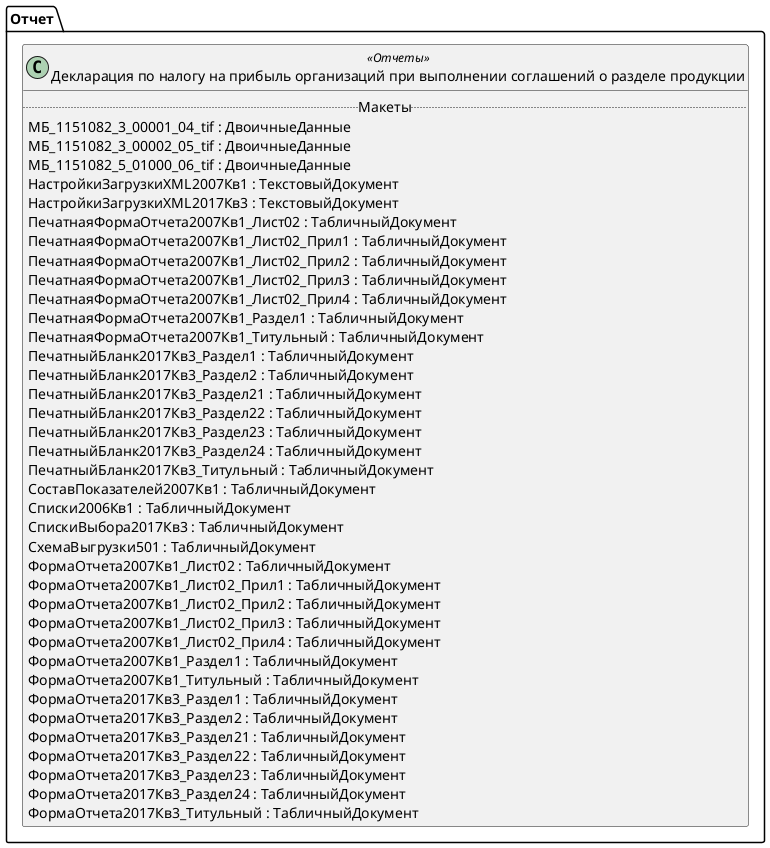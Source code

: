 ﻿@startuml РегламентированныйОтчетПрибыльСРП
'!include templates.wsd
'..\include templates.wsd
class Отчет.РегламентированныйОтчетПрибыльСРП as "Декларация по налогу на прибыль организаций при выполнении соглашений о разделе продукции" <<Отчеты>>
{
..Макеты..
МБ_1151082_3_00001_04_tif : ДвоичныеДанные
МБ_1151082_3_00002_05_tif : ДвоичныеДанные
МБ_1151082_5_01000_06_tif : ДвоичныеДанные
НастройкиЗагрузкиXML2007Кв1 : ТекстовыйДокумент
НастройкиЗагрузкиXML2017Кв3 : ТекстовыйДокумент
ПечатнаяФормаОтчета2007Кв1_Лист02 : ТабличныйДокумент
ПечатнаяФормаОтчета2007Кв1_Лист02_Прил1 : ТабличныйДокумент
ПечатнаяФормаОтчета2007Кв1_Лист02_Прил2 : ТабличныйДокумент
ПечатнаяФормаОтчета2007Кв1_Лист02_Прил3 : ТабличныйДокумент
ПечатнаяФормаОтчета2007Кв1_Лист02_Прил4 : ТабличныйДокумент
ПечатнаяФормаОтчета2007Кв1_Раздел1 : ТабличныйДокумент
ПечатнаяФормаОтчета2007Кв1_Титульный : ТабличныйДокумент
ПечатныйБланк2017Кв3_Раздел1 : ТабличныйДокумент
ПечатныйБланк2017Кв3_Раздел2 : ТабличныйДокумент
ПечатныйБланк2017Кв3_Раздел21 : ТабличныйДокумент
ПечатныйБланк2017Кв3_Раздел22 : ТабличныйДокумент
ПечатныйБланк2017Кв3_Раздел23 : ТабличныйДокумент
ПечатныйБланк2017Кв3_Раздел24 : ТабличныйДокумент
ПечатныйБланк2017Кв3_Титульный : ТабличныйДокумент
СоставПоказателей2007Кв1 : ТабличныйДокумент
Списки2006Кв1 : ТабличныйДокумент
СпискиВыбора2017Кв3 : ТабличныйДокумент
СхемаВыгрузки501 : ТабличныйДокумент
ФормаОтчета2007Кв1_Лист02 : ТабличныйДокумент
ФормаОтчета2007Кв1_Лист02_Прил1 : ТабличныйДокумент
ФормаОтчета2007Кв1_Лист02_Прил2 : ТабличныйДокумент
ФормаОтчета2007Кв1_Лист02_Прил3 : ТабличныйДокумент
ФормаОтчета2007Кв1_Лист02_Прил4 : ТабличныйДокумент
ФормаОтчета2007Кв1_Раздел1 : ТабличныйДокумент
ФормаОтчета2007Кв1_Титульный : ТабличныйДокумент
ФормаОтчета2017Кв3_Раздел1 : ТабличныйДокумент
ФормаОтчета2017Кв3_Раздел2 : ТабличныйДокумент
ФормаОтчета2017Кв3_Раздел21 : ТабличныйДокумент
ФормаОтчета2017Кв3_Раздел22 : ТабличныйДокумент
ФормаОтчета2017Кв3_Раздел23 : ТабличныйДокумент
ФормаОтчета2017Кв3_Раздел24 : ТабличныйДокумент
ФормаОтчета2017Кв3_Титульный : ТабличныйДокумент
}
@enduml
